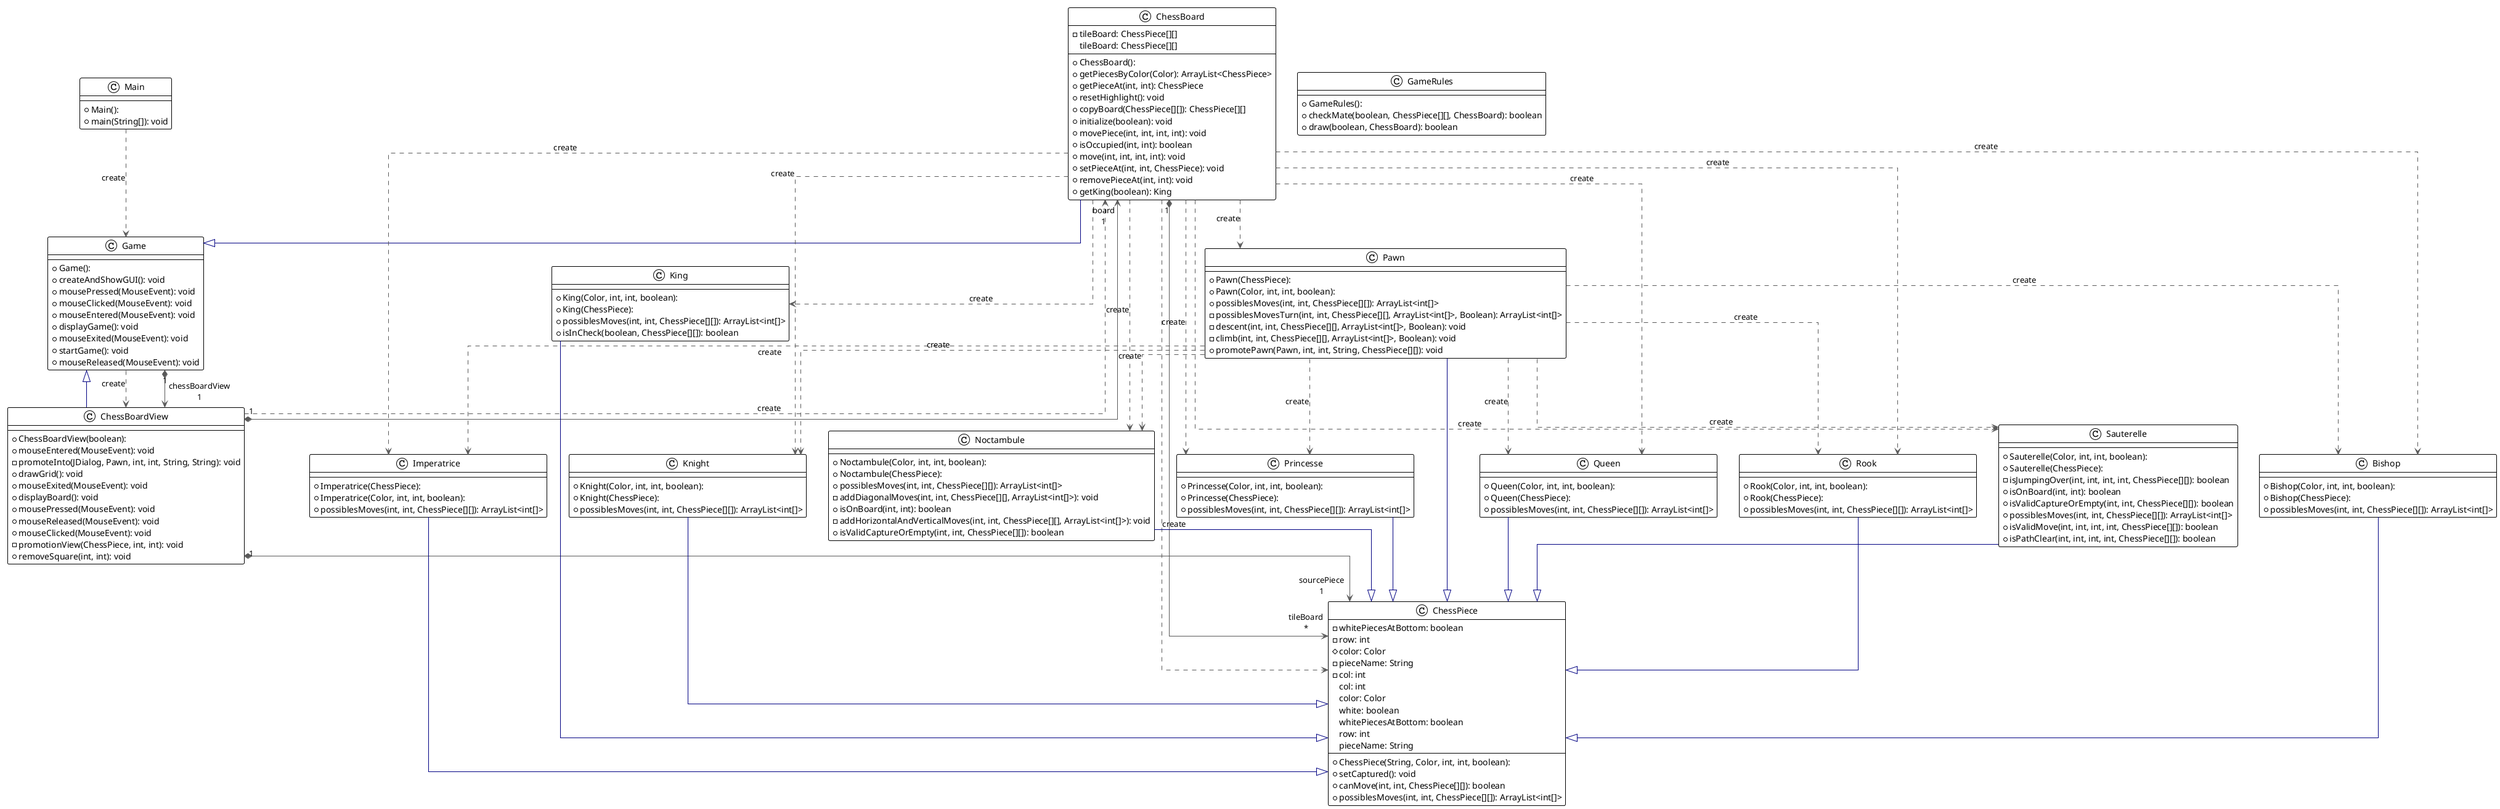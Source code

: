 @startuml

!theme plain
top to bottom direction
skinparam linetype ortho

class Bishop {
  + Bishop(Color, int, int, boolean): 
  + Bishop(ChessPiece): 
  + possiblesMoves(int, int, ChessPiece[][]): ArrayList<int[]>
}
class ChessBoard {
  + ChessBoard(): 
  - tileBoard: ChessPiece[][]
  + getPiecesByColor(Color): ArrayList<ChessPiece>
  + getPieceAt(int, int): ChessPiece
  + resetHighlight(): void
  + copyBoard(ChessPiece[][]): ChessPiece[][]
  + initialize(boolean): void
  + movePiece(int, int, int, int): void
  + isOccupied(int, int): boolean
  + move(int, int, int, int): void
  + setPieceAt(int, int, ChessPiece): void
  + removePieceAt(int, int): void
  + getKing(boolean): King
   tileBoard: ChessPiece[][]
}
class ChessBoardView {
  + ChessBoardView(boolean): 
  + mouseEntered(MouseEvent): void
  - promoteInto(JDialog, Pawn, int, int, String, String): void
  + drawGrid(): void
  + mouseExited(MouseEvent): void
  + displayBoard(): void
  + mousePressed(MouseEvent): void
  + mouseReleased(MouseEvent): void
  + mouseClicked(MouseEvent): void
  - promotionView(ChessPiece, int, int): void
  + removeSquare(int, int): void
}
class ChessPiece {
  + ChessPiece(String, Color, int, int, boolean): 
  - whitePiecesAtBottom: boolean
  - row: int
  # color: Color
  - pieceName: String
  - col: int
  + setCaptured(): void
  + canMove(int, int, ChessPiece[][]): boolean
  + possiblesMoves(int, int, ChessPiece[][]): ArrayList<int[]>
   col: int
   color: Color
   white: boolean
   whitePiecesAtBottom: boolean
   row: int
   pieceName: String
}
class Game {
  + Game(): 
  + createAndShowGUI(): void
  + mousePressed(MouseEvent): void
  + mouseClicked(MouseEvent): void
  + mouseEntered(MouseEvent): void
  + displayGame(): void
  + mouseExited(MouseEvent): void
  + startGame(): void
  + mouseReleased(MouseEvent): void
}
class GameRules {
  + GameRules(): 
  + checkMate(boolean, ChessPiece[][], ChessBoard): boolean
  + draw(boolean, ChessBoard): boolean
}
class Imperatrice {
  + Imperatrice(ChessPiece): 
  + Imperatrice(Color, int, int, boolean): 
  + possiblesMoves(int, int, ChessPiece[][]): ArrayList<int[]>
}
class King {
  + King(Color, int, int, boolean): 
  + King(ChessPiece): 
  + possiblesMoves(int, int, ChessPiece[][]): ArrayList<int[]>
  + isInCheck(boolean, ChessPiece[][]): boolean
}
class Knight {
  + Knight(Color, int, int, boolean): 
  + Knight(ChessPiece): 
  + possiblesMoves(int, int, ChessPiece[][]): ArrayList<int[]>
}
class Main {
  + Main(): 
  + main(String[]): void
}
class Noctambule {
  + Noctambule(Color, int, int, boolean): 
  + Noctambule(ChessPiece): 
  + possiblesMoves(int, int, ChessPiece[][]): ArrayList<int[]>
  - addDiagonalMoves(int, int, ChessPiece[][], ArrayList<int[]>): void
  + isOnBoard(int, int): boolean
  - addHorizontalAndVerticalMoves(int, int, ChessPiece[][], ArrayList<int[]>): void
  + isValidCaptureOrEmpty(int, int, ChessPiece[][]): boolean
}
class Pawn {
  + Pawn(ChessPiece): 
  + Pawn(Color, int, int, boolean): 
  + possiblesMoves(int, int, ChessPiece[][]): ArrayList<int[]>
  - possiblesMovesTurn(int, int, ChessPiece[][], ArrayList<int[]>, Boolean): ArrayList<int[]>
  - descent(int, int, ChessPiece[][], ArrayList<int[]>, Boolean): void
  - climb(int, int, ChessPiece[][], ArrayList<int[]>, Boolean): void
  + promotePawn(Pawn, int, int, String, ChessPiece[][]): void
}
class Princesse {
  + Princesse(Color, int, int, boolean): 
  + Princesse(ChessPiece): 
  + possiblesMoves(int, int, ChessPiece[][]): ArrayList<int[]>
}
class Queen {
  + Queen(Color, int, int, boolean): 
  + Queen(ChessPiece): 
  + possiblesMoves(int, int, ChessPiece[][]): ArrayList<int[]>
}
class Rook {
  + Rook(Color, int, int, boolean): 
  + Rook(ChessPiece): 
  + possiblesMoves(int, int, ChessPiece[][]): ArrayList<int[]>
}
class Sauterelle {
  + Sauterelle(Color, int, int, boolean): 
  + Sauterelle(ChessPiece): 
  - isJumpingOver(int, int, int, int, ChessPiece[][]): boolean
  + isOnBoard(int, int): boolean
  + isValidCaptureOrEmpty(int, int, ChessPiece[][]): boolean
  + possiblesMoves(int, int, ChessPiece[][]): ArrayList<int[]>
  + isValidMove(int, int, int, int, ChessPiece[][]): boolean
  + isPathClear(int, int, int, int, ChessPiece[][]): boolean
}

Bishop          -[#000082,plain]-^  ChessPiece     
ChessBoard      -[#595959,dashed]->  Bishop         : "«create»"
ChessBoard     "1" *-[#595959,plain]-> "tileBoard\n*" ChessPiece     
ChessBoard      -[#595959,dashed]->  ChessPiece     : "«create»"
ChessBoard      -[#000082,plain]-^  Game           
ChessBoard      -[#595959,dashed]->  Imperatrice    : "«create»"
ChessBoard      -[#595959,dashed]->  King           : "«create»"
ChessBoard      -[#595959,dashed]->  Knight         : "«create»"
ChessBoard      -[#595959,dashed]->  Noctambule     : "«create»"
ChessBoard      -[#595959,dashed]->  Pawn           : "«create»"
ChessBoard      -[#595959,dashed]->  Princesse      : "«create»"
ChessBoard      -[#595959,dashed]->  Queen          : "«create»"
ChessBoard      -[#595959,dashed]->  Rook           : "«create»"
ChessBoard      -[#595959,dashed]->  Sauterelle     : "«create»"
ChessBoardView  -[#595959,dashed]->  ChessBoard     : "«create»"
ChessBoardView "1" *-[#595959,plain]-> "board\n1" ChessBoard     
ChessBoardView "1" *-[#595959,plain]-> "sourcePiece\n1" ChessPiece     
ChessBoardView  -[#000082,plain]-^  Game           
Game            -[#595959,dashed]->  ChessBoardView : "«create»"
Game           "1" *-[#595959,plain]-> "chessBoardView\n1" ChessBoardView 
Imperatrice     -[#000082,plain]-^  ChessPiece     
King            -[#000082,plain]-^  ChessPiece     
Knight          -[#000082,plain]-^  ChessPiece     
Main            -[#595959,dashed]->  Game           : "«create»"
Noctambule      -[#000082,plain]-^  ChessPiece     
Pawn            -[#595959,dashed]->  Bishop         : "«create»"
Pawn            -[#000082,plain]-^  ChessPiece     
Pawn            -[#595959,dashed]->  Imperatrice    : "«create»"
Pawn            -[#595959,dashed]->  Knight         : "«create»"
Pawn            -[#595959,dashed]->  Noctambule     : "«create»"
Pawn            -[#595959,dashed]->  Princesse      : "«create»"
Pawn            -[#595959,dashed]->  Queen          : "«create»"
Pawn            -[#595959,dashed]->  Rook           : "«create»"
Pawn            -[#595959,dashed]->  Sauterelle     : "«create»"
Princesse       -[#000082,plain]-^  ChessPiece     
Queen           -[#000082,plain]-^  ChessPiece     
Rook            -[#000082,plain]-^  ChessPiece     
Sauterelle      -[#000082,plain]-^  ChessPiece     
@enduml
